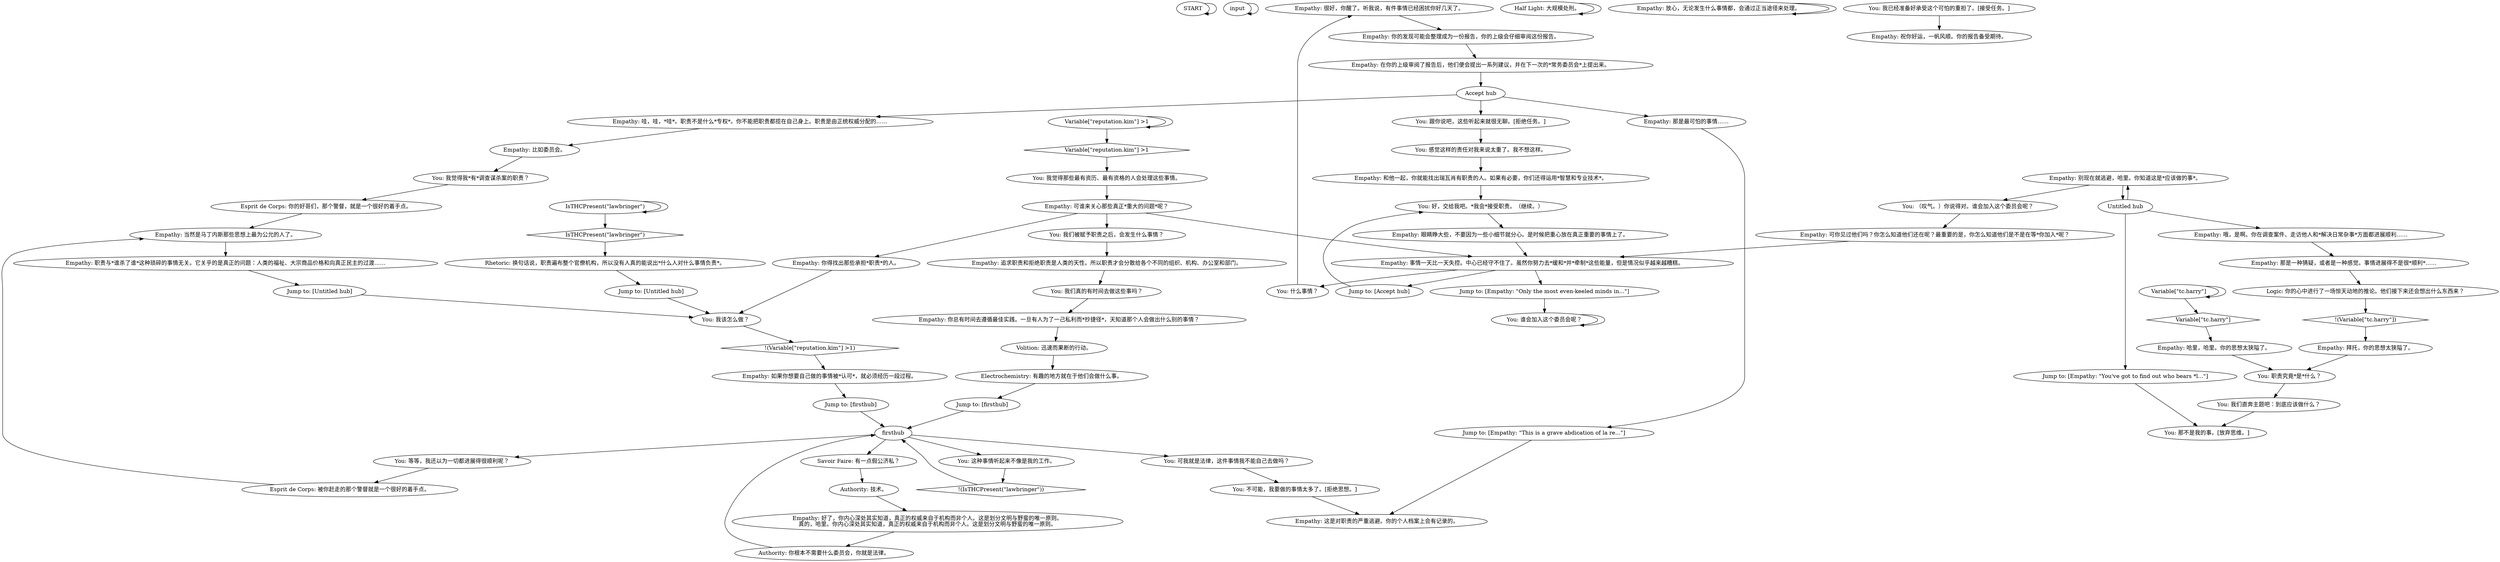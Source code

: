 # WHIRLING F2 ORB / Moralist Quest Initiation
# Empathy tells you it's time to take responsibility... by convening a committee to spread responsibility around.
# ==================================================
digraph G {
	  0 [label="START"];
	  1 [label="input"];
	  2 [label="Empathy: 很好，你醒了。听我说，有件事情已经困扰你好几天了。"];
	  3 [label="Empathy: 那是一种猜疑，或者是一种感觉。事情进展得不是很*顺利*……"];
	  4 [label="Empathy: 可谁来关心那些真正*重大的问题*呢？"];
	  5 [label="Empathy: 可你见过他们吗？你怎么知道他们还在呢？最重要的是，你怎么知道他们是不是在等*你加入*呢？"];
	  6 [label="Jump to: [Empathy: \"Only the most even-keeled minds in...\"]"];
	  7 [label="You: 那不是我的事。[放弃思维。]"];
	  8 [label="Empathy: 你得找出那些承担*职责*的人。"];
	  9 [label="You: 我觉得那些最有资历、最有资格的人会处理这些事情。"];
	  10 [label="Esprit de Corps: 你的好哥们，那个警督，就是一个很好的着手点。"];
	  11 [label="Variable[\"tc.harry\"]"];
	  12 [label="Variable[\"tc.harry\"]", shape=diamond];
	  13 [label="!(Variable[\"tc.harry\"])", shape=diamond];
	  14 [label="Empathy: 事情一天比一天失控。中心已经守不住了。虽然你努力去*缓和*并*牵制*这些能量，但是情况似乎越来越糟糕。"];
	  15 [label="You: 我该怎么做？"];
	  16 [label="Untitled hub"];
	  17 [label="You: 不可能，我要做的事情太多了。[拒绝思想。]"];
	  18 [label="Empathy: 好了，你内心深处其实知道，真正的权威来自于机构而非个人。这是划分文明与野蛮的唯一原则。\n真的，哈里。你内心深处其实知道，真正的权威来自于机构而非个人。这是划分文明与野蛮的唯一原则。"];
	  19 [label="Empathy: 如果你想要自己做的事情被*认可*，就必须经历一段过程。"];
	  20 [label="Esprit de Corps: 被你赶走的那个警督就是一个很好的着手点。"];
	  21 [label="Empathy: 哦，是啊。你在调查案件、走访他人和*解决日常杂事*方面都进展顺利……"];
	  22 [label="You: 职责究竟*是*什么？"];
	  23 [label="Empathy: 职责与*谁杀了谁*这种琐碎的事情无关。它关乎的是真正的问题：人类的福祉、大宗商品价格和向真正民主的过渡……"];
	  24 [label="Variable[\"reputation.kim\"] >1"];
	  25 [label="Variable[\"reputation.kim\"] >1", shape=diamond];
	  26 [label="!(Variable[\"reputation.kim\"] >1)", shape=diamond];
	  27 [label="Jump to: [Empathy: \"You've got to find out who bears *l...\"]"];
	  28 [label="You: 我觉得我*有*调查谋杀案的职责？"];
	  29 [label="IsTHCPresent(\"lawbringer\")"];
	  30 [label="IsTHCPresent(\"lawbringer\")", shape=diamond];
	  31 [label="!(IsTHCPresent(\"lawbringer\"))", shape=diamond];
	  32 [label="Empathy: 眼睛睁大些，不要因为一些小细节就分心。是时候把重心放在真正重要的事情上了。"];
	  33 [label="Empathy: 哇，哇，*哇*。职责不是什么*专权*。你不能把职责都揽在自己身上。职责是由正统权威分配的……"];
	  34 [label="You: 我们被赋予职责之后，会发生什么事情？"];
	  35 [label="You: 这种事情听起来不像是我的工作。"];
	  36 [label="You: 我们真的有时间去做这些事吗？"];
	  37 [label="Rhetoric: 换句话说，职责遍布整个官僚机构，所以没有人真的能说出*什么人对什么事情负责*。"];
	  38 [label="Authority: 你根本不需要什么委员会，你就是法律。"];
	  39 [label="Authority: 技术。"];
	  40 [label="Electrochemistry: 有趣的地方就在于他们会做什么事。"];
	  41 [label="Half Light: 大规模处刑。"];
	  42 [label="Savoir Faire: 有一点假公济私？"];
	  43 [label="You: 谁会加入这个委员会呢？"];
	  44 [label="Empathy: 当然是马丁内斯那些思想上最为公允的人了。"];
	  45 [label="Empathy: 和他一起，你就能找出瑞瓦肖有职责的人。如果有必要，你们还得运用*智慧和专业技术*。"];
	  46 [label="Empathy: 别现在就逃避，哈里。你知道这是*应该做的事*。"];
	  47 [label="You: 好，交给我吧。*我会*接受职责。（继续。）"];
	  48 [label="Accept hub"];
	  49 [label="Empathy: 放心，无论发生什么事情都，会通过正当途径来处理。"];
	  50 [label="Jump to: [Accept hub]"];
	  51 [label="You: 等等，我还以为一切都进展得很顺利呢？"];
	  52 [label="You: 可我就是法律，这件事情我不能自己去做吗？"];
	  53 [label="You: 感觉这样的责任对我来说太重了。我不想这样。"];
	  54 [label="Jump to: [Empathy: \"This is a grave abdication of la re...\"]"];
	  55 [label="Empathy: 追求职责和拒绝职责是人类的天性。所以职责才会分散给各个不同的组织、机构、办公室和部门。"];
	  56 [label="Empathy: 你的发现可能会整理成为一份报告，你的上级会仔细审阅这份报告。"];
	  57 [label="You: 什么事情？"];
	  58 [label="You: 我们直奔主题吧：到底应该做什么？"];
	  59 [label="Empathy: 那是最可怕的事情……"];
	  60 [label="You: 我已经准备好承受这个可怕的重担了。[接受任务。]"];
	  61 [label="Jump to: [firsthub]"];
	  62 [label="You: 跟你说吧，这些听起来就很无聊。[拒绝任务。]"];
	  63 [label="Empathy: 这是对职责的严重逃避。你的个人档案上会有记录的。"];
	  64 [label="Empathy: 拜托，你的思想太狭隘了。"];
	  65 [label="Jump to: [firsthub]"];
	  66 [label="Empathy: 哈里，哈里。你的思想太狭隘了。"];
	  67 [label="firsthub"];
	  68 [label="Empathy: 祝你好运，一帆风顺。你的报告备受期待。"];
	  69 [label="You: （叹气。）你说得对。谁会加入这个委员会呢？"];
	  70 [label="Empathy: 比如委员会。"];
	  71 [label="Volition: 迅速而果断的行动。"];
	  72 [label="Logic: 你的心中进行了一场惊天动地的推论。他们接下来还会想出什么东西来？"];
	  73 [label="Jump to: [Untitled hub]"];
	  74 [label="Empathy: 你总有时间去遵循最佳实践。一旦有人为了一己私利而*抄捷径*，天知道那个人会做出什么别的事情？"];
	  75 [label="Empathy: 在你的上级审阅了报告后，他们便会提出一系列建议，并在下一次的*常务委员会*上提出来。"];
	  76 [label="Jump to: [Untitled hub]"];
	  0 -> 0
	  1 -> 1
	  2 -> 56
	  3 -> 72
	  4 -> 8
	  4 -> 34
	  4 -> 14
	  5 -> 14
	  6 -> 43
	  8 -> 15
	  9 -> 4
	  10 -> 44
	  11 -> 11
	  11 -> 12
	  12 -> 66
	  13 -> 64
	  14 -> 57
	  14 -> 50
	  14 -> 6
	  15 -> 26
	  16 -> 27
	  16 -> 21
	  16 -> 46
	  17 -> 63
	  18 -> 38
	  19 -> 65
	  20 -> 44
	  21 -> 3
	  22 -> 58
	  23 -> 76
	  24 -> 24
	  24 -> 25
	  25 -> 9
	  26 -> 19
	  27 -> 7
	  28 -> 10
	  29 -> 29
	  29 -> 30
	  30 -> 37
	  31 -> 67
	  32 -> 14
	  33 -> 70
	  34 -> 55
	  35 -> 31
	  36 -> 74
	  37 -> 73
	  38 -> 67
	  39 -> 18
	  40 -> 61
	  41 -> 41
	  42 -> 39
	  43 -> 43
	  44 -> 23
	  45 -> 47
	  46 -> 16
	  46 -> 69
	  47 -> 32
	  48 -> 33
	  48 -> 59
	  48 -> 62
	  49 -> 49
	  50 -> 47
	  51 -> 20
	  52 -> 17
	  53 -> 45
	  54 -> 63
	  55 -> 36
	  56 -> 75
	  57 -> 2
	  58 -> 7
	  59 -> 54
	  60 -> 68
	  61 -> 67
	  62 -> 53
	  64 -> 22
	  65 -> 67
	  66 -> 22
	  67 -> 35
	  67 -> 42
	  67 -> 51
	  67 -> 52
	  69 -> 5
	  70 -> 28
	  71 -> 40
	  72 -> 13
	  73 -> 15
	  74 -> 71
	  75 -> 48
	  76 -> 15
}

